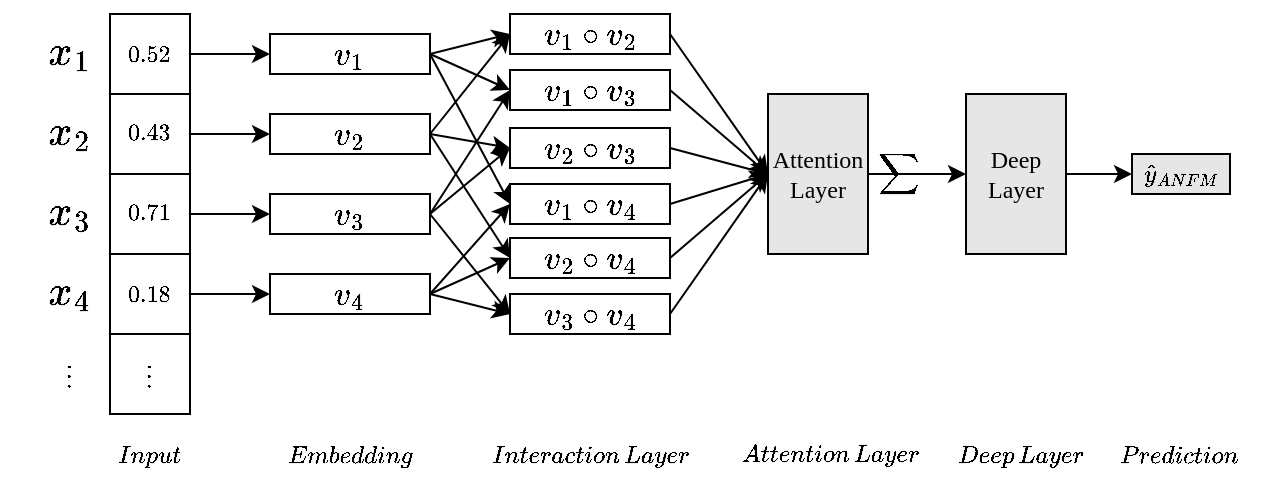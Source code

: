 <mxfile version="16.0.3" type="github">
  <diagram id="26pQuWGznM4Nc8gJCP6m" name="Page-1">
    <mxGraphModel dx="861" dy="432" grid="1" gridSize="10" guides="1" tooltips="1" connect="1" arrows="1" fold="1" page="1" pageScale="1" pageWidth="827" pageHeight="1169" math="1" shadow="0">
      <root>
        <mxCell id="0" />
        <mxCell id="1" parent="0" />
        <mxCell id="oOmBWD5v_Np9IudHWEEX-62" value="&lt;font style=&quot;font-size: 12px&quot;&gt;$$\sum&amp;nbsp;$$&lt;/font&gt;" style="rounded=0;whiteSpace=wrap;html=1;dashed=1;strokeColor=none;fillColor=none;" vertex="1" parent="1">
          <mxGeometry x="499" y="305" width="30" height="30" as="geometry" />
        </mxCell>
        <mxCell id="oOmBWD5v_Np9IudHWEEX-3" value="&lt;font style=&quot;font-size: 18px&quot;&gt;$$x_1$$&lt;/font&gt;" style="rounded=0;whiteSpace=wrap;html=1;dashed=1;strokeColor=none;fillColor=none;" vertex="1" parent="1">
          <mxGeometry x="80" y="240" width="40" height="40" as="geometry" />
        </mxCell>
        <mxCell id="oOmBWD5v_Np9IudHWEEX-13" style="edgeStyle=orthogonalEdgeStyle;rounded=0;orthogonalLoop=1;jettySize=auto;html=1;entryX=0;entryY=0.5;entryDx=0;entryDy=0;fontSize=18;" edge="1" parent="1" source="oOmBWD5v_Np9IudHWEEX-1" target="oOmBWD5v_Np9IudHWEEX-12">
          <mxGeometry relative="1" as="geometry" />
        </mxCell>
        <mxCell id="oOmBWD5v_Np9IudHWEEX-1" value="&lt;font style=&quot;font-size: 10px&quot;&gt;$$0.52$$&lt;/font&gt;" style="rounded=0;whiteSpace=wrap;html=1;fillColor=none;" vertex="1" parent="1">
          <mxGeometry x="120" y="240" width="40" height="40" as="geometry" />
        </mxCell>
        <mxCell id="oOmBWD5v_Np9IudHWEEX-4" value="&lt;font style=&quot;font-size: 18px&quot;&gt;$$x_2$$&lt;/font&gt;" style="rounded=0;whiteSpace=wrap;html=1;dashed=1;strokeColor=none;fillColor=none;" vertex="1" parent="1">
          <mxGeometry x="80" y="280" width="40" height="40" as="geometry" />
        </mxCell>
        <mxCell id="oOmBWD5v_Np9IudHWEEX-23" style="edgeStyle=orthogonalEdgeStyle;rounded=0;orthogonalLoop=1;jettySize=auto;html=1;entryX=0;entryY=0.5;entryDx=0;entryDy=0;fontSize=14;" edge="1" parent="1" source="oOmBWD5v_Np9IudHWEEX-5" target="oOmBWD5v_Np9IudHWEEX-16">
          <mxGeometry relative="1" as="geometry" />
        </mxCell>
        <mxCell id="oOmBWD5v_Np9IudHWEEX-5" value="&lt;font style=&quot;font-size: 10px&quot;&gt;$$0.43$$&lt;/font&gt;" style="rounded=0;whiteSpace=wrap;html=1;fillColor=none;" vertex="1" parent="1">
          <mxGeometry x="120" y="280" width="40" height="40" as="geometry" />
        </mxCell>
        <mxCell id="oOmBWD5v_Np9IudHWEEX-6" value="&lt;font style=&quot;font-size: 18px&quot;&gt;$$x_3$$&lt;/font&gt;" style="rounded=0;whiteSpace=wrap;html=1;dashed=1;strokeColor=none;fillColor=none;" vertex="1" parent="1">
          <mxGeometry x="80" y="320" width="40" height="40" as="geometry" />
        </mxCell>
        <mxCell id="oOmBWD5v_Np9IudHWEEX-24" style="edgeStyle=orthogonalEdgeStyle;rounded=0;orthogonalLoop=1;jettySize=auto;html=1;entryX=0;entryY=0.5;entryDx=0;entryDy=0;fontSize=14;" edge="1" parent="1" source="oOmBWD5v_Np9IudHWEEX-7" target="oOmBWD5v_Np9IudHWEEX-17">
          <mxGeometry relative="1" as="geometry" />
        </mxCell>
        <mxCell id="oOmBWD5v_Np9IudHWEEX-7" value="&lt;font style=&quot;font-size: 10px&quot;&gt;$$0.71$$&lt;/font&gt;" style="rounded=0;whiteSpace=wrap;html=1;fillColor=none;" vertex="1" parent="1">
          <mxGeometry x="120" y="320" width="40" height="40" as="geometry" />
        </mxCell>
        <mxCell id="oOmBWD5v_Np9IudHWEEX-8" value="&lt;font style=&quot;font-size: 18px&quot;&gt;$$x_4$$&lt;/font&gt;" style="rounded=0;whiteSpace=wrap;html=1;dashed=1;strokeColor=none;fillColor=none;" vertex="1" parent="1">
          <mxGeometry x="80" y="360" width="40" height="40" as="geometry" />
        </mxCell>
        <mxCell id="oOmBWD5v_Np9IudHWEEX-25" style="edgeStyle=orthogonalEdgeStyle;rounded=0;orthogonalLoop=1;jettySize=auto;html=1;entryX=0;entryY=0.5;entryDx=0;entryDy=0;fontSize=14;" edge="1" parent="1" source="oOmBWD5v_Np9IudHWEEX-9" target="oOmBWD5v_Np9IudHWEEX-18">
          <mxGeometry relative="1" as="geometry" />
        </mxCell>
        <mxCell id="oOmBWD5v_Np9IudHWEEX-9" value="&lt;font style=&quot;font-size: 10px&quot;&gt;$$0.18$$&lt;/font&gt;" style="rounded=0;whiteSpace=wrap;html=1;fillColor=none;" vertex="1" parent="1">
          <mxGeometry x="120" y="360" width="40" height="40" as="geometry" />
        </mxCell>
        <mxCell id="oOmBWD5v_Np9IudHWEEX-10" value="&lt;span style=&quot;font-size: 10px&quot;&gt;$$&amp;nbsp;\vdots&amp;nbsp;$$&lt;/span&gt;" style="rounded=0;whiteSpace=wrap;html=1;dashed=1;strokeColor=none;fillColor=none;" vertex="1" parent="1">
          <mxGeometry x="80" y="400" width="40" height="40" as="geometry" />
        </mxCell>
        <mxCell id="oOmBWD5v_Np9IudHWEEX-11" value="&lt;font style=&quot;font-size: 10px&quot;&gt;$$&amp;nbsp;\vdots&amp;nbsp;$$&lt;/font&gt;" style="rounded=0;whiteSpace=wrap;html=1;fillColor=none;" vertex="1" parent="1">
          <mxGeometry x="120" y="400" width="40" height="40" as="geometry" />
        </mxCell>
        <mxCell id="oOmBWD5v_Np9IudHWEEX-12" value="&lt;font style=&quot;font-size: 14px&quot;&gt;$$v_1$$&lt;/font&gt;" style="rounded=0;whiteSpace=wrap;html=1;fillColor=none;" vertex="1" parent="1">
          <mxGeometry x="200" y="250" width="80" height="20" as="geometry" />
        </mxCell>
        <mxCell id="oOmBWD5v_Np9IudHWEEX-14" value="&lt;font style=&quot;font-size: 14px&quot;&gt;$$v_{1} \circ v_{2}$$&lt;/font&gt;" style="rounded=0;whiteSpace=wrap;html=1;fillColor=none;" vertex="1" parent="1">
          <mxGeometry x="320" y="240" width="80" height="20" as="geometry" />
        </mxCell>
        <mxCell id="oOmBWD5v_Np9IudHWEEX-16" value="&lt;font style=&quot;font-size: 14px&quot;&gt;$$v_2$$&lt;/font&gt;" style="rounded=0;whiteSpace=wrap;html=1;fillColor=none;" vertex="1" parent="1">
          <mxGeometry x="200" y="290" width="80" height="20" as="geometry" />
        </mxCell>
        <mxCell id="oOmBWD5v_Np9IudHWEEX-17" value="&lt;font style=&quot;font-size: 14px&quot;&gt;$$v_3$$&lt;/font&gt;" style="rounded=0;whiteSpace=wrap;html=1;fillColor=none;" vertex="1" parent="1">
          <mxGeometry x="200" y="330" width="80" height="20" as="geometry" />
        </mxCell>
        <mxCell id="oOmBWD5v_Np9IudHWEEX-18" value="&lt;font style=&quot;font-size: 14px&quot;&gt;$$v_4$$&lt;/font&gt;" style="rounded=0;whiteSpace=wrap;html=1;fillColor=none;" vertex="1" parent="1">
          <mxGeometry x="200" y="370" width="80" height="20" as="geometry" />
        </mxCell>
        <mxCell id="oOmBWD5v_Np9IudHWEEX-26" value="&lt;span style=&quot;font-size: 14px&quot;&gt;$$v_{1} \circ v_{3}$$&lt;/span&gt;" style="rounded=0;whiteSpace=wrap;html=1;fillColor=none;" vertex="1" parent="1">
          <mxGeometry x="320" y="268" width="80" height="20" as="geometry" />
        </mxCell>
        <mxCell id="oOmBWD5v_Np9IudHWEEX-27" value="&lt;span style=&quot;font-size: 14px&quot;&gt;$$v_{2} \circ v_{3}$$&lt;/span&gt;" style="rounded=0;whiteSpace=wrap;html=1;fillColor=none;" vertex="1" parent="1">
          <mxGeometry x="320" y="297" width="80" height="20" as="geometry" />
        </mxCell>
        <mxCell id="oOmBWD5v_Np9IudHWEEX-29" value="&lt;font style=&quot;font-size: 14px&quot;&gt;$$v_{1} \circ v_{4}$$&lt;/font&gt;" style="rounded=0;whiteSpace=wrap;html=1;fillColor=none;" vertex="1" parent="1">
          <mxGeometry x="320" y="325" width="80" height="20" as="geometry" />
        </mxCell>
        <mxCell id="oOmBWD5v_Np9IudHWEEX-30" value="&lt;font style=&quot;font-size: 14px&quot;&gt;$$v_{2} \circ v_{4}$$&lt;/font&gt;" style="rounded=0;whiteSpace=wrap;html=1;fillColor=none;" vertex="1" parent="1">
          <mxGeometry x="320" y="352" width="80" height="20" as="geometry" />
        </mxCell>
        <mxCell id="oOmBWD5v_Np9IudHWEEX-31" value="&lt;font style=&quot;font-size: 14px&quot;&gt;$$v_{3} \circ v_{4}$$&lt;/font&gt;" style="rounded=0;whiteSpace=wrap;html=1;fillColor=none;" vertex="1" parent="1">
          <mxGeometry x="320" y="380" width="80" height="20" as="geometry" />
        </mxCell>
        <mxCell id="oOmBWD5v_Np9IudHWEEX-33" value="" style="endArrow=classic;html=1;rounded=0;fontSize=14;exitX=1;exitY=0.5;exitDx=0;exitDy=0;entryX=0;entryY=0.5;entryDx=0;entryDy=0;" edge="1" parent="1" source="oOmBWD5v_Np9IudHWEEX-12" target="oOmBWD5v_Np9IudHWEEX-14">
          <mxGeometry width="50" height="50" relative="1" as="geometry">
            <mxPoint x="300" y="380" as="sourcePoint" />
            <mxPoint x="350" y="330" as="targetPoint" />
          </mxGeometry>
        </mxCell>
        <mxCell id="oOmBWD5v_Np9IudHWEEX-35" value="" style="endArrow=classic;html=1;rounded=0;fontSize=14;exitX=1;exitY=0.5;exitDx=0;exitDy=0;entryX=0;entryY=0.5;entryDx=0;entryDy=0;" edge="1" parent="1" source="oOmBWD5v_Np9IudHWEEX-16" target="oOmBWD5v_Np9IudHWEEX-14">
          <mxGeometry width="50" height="50" relative="1" as="geometry">
            <mxPoint x="290" y="270" as="sourcePoint" />
            <mxPoint x="330" y="290" as="targetPoint" />
          </mxGeometry>
        </mxCell>
        <mxCell id="oOmBWD5v_Np9IudHWEEX-36" value="" style="endArrow=classic;html=1;rounded=0;fontSize=14;exitX=1;exitY=0.5;exitDx=0;exitDy=0;entryX=0;entryY=0.5;entryDx=0;entryDy=0;" edge="1" parent="1" source="oOmBWD5v_Np9IudHWEEX-12" target="oOmBWD5v_Np9IudHWEEX-29">
          <mxGeometry width="50" height="50" relative="1" as="geometry">
            <mxPoint x="290" y="270" as="sourcePoint" />
            <mxPoint x="320" y="320" as="targetPoint" />
          </mxGeometry>
        </mxCell>
        <mxCell id="oOmBWD5v_Np9IudHWEEX-40" value="" style="endArrow=classic;html=1;rounded=0;fontSize=14;entryX=0;entryY=0.5;entryDx=0;entryDy=0;" edge="1" parent="1" target="oOmBWD5v_Np9IudHWEEX-26">
          <mxGeometry width="50" height="50" relative="1" as="geometry">
            <mxPoint x="280" y="260" as="sourcePoint" />
            <mxPoint x="330" y="260" as="targetPoint" />
          </mxGeometry>
        </mxCell>
        <mxCell id="oOmBWD5v_Np9IudHWEEX-41" value="" style="endArrow=classic;html=1;rounded=0;fontSize=14;exitX=1;exitY=0.5;exitDx=0;exitDy=0;entryX=0;entryY=0.5;entryDx=0;entryDy=0;" edge="1" parent="1" source="oOmBWD5v_Np9IudHWEEX-16" target="oOmBWD5v_Np9IudHWEEX-27">
          <mxGeometry width="50" height="50" relative="1" as="geometry">
            <mxPoint x="300" y="280" as="sourcePoint" />
            <mxPoint x="340" y="270" as="targetPoint" />
          </mxGeometry>
        </mxCell>
        <mxCell id="oOmBWD5v_Np9IudHWEEX-42" value="" style="endArrow=classic;html=1;rounded=0;fontSize=14;exitX=1;exitY=0.5;exitDx=0;exitDy=0;entryX=0;entryY=0.5;entryDx=0;entryDy=0;" edge="1" parent="1" source="oOmBWD5v_Np9IudHWEEX-16" target="oOmBWD5v_Np9IudHWEEX-30">
          <mxGeometry width="50" height="50" relative="1" as="geometry">
            <mxPoint x="310" y="290" as="sourcePoint" />
            <mxPoint x="350" y="280" as="targetPoint" />
          </mxGeometry>
        </mxCell>
        <mxCell id="oOmBWD5v_Np9IudHWEEX-43" value="" style="endArrow=classic;html=1;rounded=0;fontSize=14;exitX=1;exitY=0.5;exitDx=0;exitDy=0;entryX=0;entryY=0.5;entryDx=0;entryDy=0;" edge="1" parent="1" source="oOmBWD5v_Np9IudHWEEX-17" target="oOmBWD5v_Np9IudHWEEX-26">
          <mxGeometry width="50" height="50" relative="1" as="geometry">
            <mxPoint x="320" y="300" as="sourcePoint" />
            <mxPoint x="360" y="290" as="targetPoint" />
          </mxGeometry>
        </mxCell>
        <mxCell id="oOmBWD5v_Np9IudHWEEX-44" value="" style="endArrow=classic;html=1;rounded=0;fontSize=14;exitX=1;exitY=0.5;exitDx=0;exitDy=0;entryX=0;entryY=0.5;entryDx=0;entryDy=0;" edge="1" parent="1" source="oOmBWD5v_Np9IudHWEEX-17" target="oOmBWD5v_Np9IudHWEEX-27">
          <mxGeometry width="50" height="50" relative="1" as="geometry">
            <mxPoint x="330" y="310" as="sourcePoint" />
            <mxPoint x="370" y="300" as="targetPoint" />
          </mxGeometry>
        </mxCell>
        <mxCell id="oOmBWD5v_Np9IudHWEEX-45" value="" style="endArrow=classic;html=1;rounded=0;fontSize=14;exitX=1;exitY=0.5;exitDx=0;exitDy=0;entryX=0;entryY=0.5;entryDx=0;entryDy=0;" edge="1" parent="1" source="oOmBWD5v_Np9IudHWEEX-17" target="oOmBWD5v_Np9IudHWEEX-31">
          <mxGeometry width="50" height="50" relative="1" as="geometry">
            <mxPoint x="340" y="320" as="sourcePoint" />
            <mxPoint x="380" y="310" as="targetPoint" />
          </mxGeometry>
        </mxCell>
        <mxCell id="oOmBWD5v_Np9IudHWEEX-46" value="" style="endArrow=classic;html=1;rounded=0;fontSize=14;exitX=1;exitY=0.5;exitDx=0;exitDy=0;entryX=0;entryY=0.5;entryDx=0;entryDy=0;" edge="1" parent="1" source="oOmBWD5v_Np9IudHWEEX-18" target="oOmBWD5v_Np9IudHWEEX-31">
          <mxGeometry width="50" height="50" relative="1" as="geometry">
            <mxPoint x="350" y="330" as="sourcePoint" />
            <mxPoint x="390" y="320" as="targetPoint" />
          </mxGeometry>
        </mxCell>
        <mxCell id="oOmBWD5v_Np9IudHWEEX-47" value="" style="endArrow=classic;html=1;rounded=0;fontSize=14;exitX=1;exitY=0.5;exitDx=0;exitDy=0;entryX=0;entryY=0.5;entryDx=0;entryDy=0;" edge="1" parent="1" source="oOmBWD5v_Np9IudHWEEX-18" target="oOmBWD5v_Np9IudHWEEX-30">
          <mxGeometry width="50" height="50" relative="1" as="geometry">
            <mxPoint x="360" y="340" as="sourcePoint" />
            <mxPoint x="400" y="330" as="targetPoint" />
          </mxGeometry>
        </mxCell>
        <mxCell id="oOmBWD5v_Np9IudHWEEX-48" value="" style="endArrow=classic;html=1;rounded=0;fontSize=14;exitX=1;exitY=0.5;exitDx=0;exitDy=0;entryX=0;entryY=0.5;entryDx=0;entryDy=0;" edge="1" parent="1" source="oOmBWD5v_Np9IudHWEEX-18" target="oOmBWD5v_Np9IudHWEEX-29">
          <mxGeometry width="50" height="50" relative="1" as="geometry">
            <mxPoint x="370" y="350" as="sourcePoint" />
            <mxPoint x="410" y="340" as="targetPoint" />
          </mxGeometry>
        </mxCell>
        <mxCell id="oOmBWD5v_Np9IudHWEEX-50" value="&lt;font style=&quot;font-size: 12px&quot; face=&quot;Times New Roman&quot;&gt;Attention Layer&lt;/font&gt;" style="rounded=0;whiteSpace=wrap;html=1;fillColor=#E6E6E6;" vertex="1" parent="1">
          <mxGeometry x="449" y="280" width="50" height="80" as="geometry" />
        </mxCell>
        <mxCell id="oOmBWD5v_Np9IudHWEEX-52" value="&lt;font style=&quot;font-size: 12px&quot; face=&quot;Times New Roman&quot;&gt;Deep Layer&lt;/font&gt;" style="rounded=0;whiteSpace=wrap;html=1;fillColor=#E6E6E6;" vertex="1" parent="1">
          <mxGeometry x="548" y="280" width="50" height="80" as="geometry" />
        </mxCell>
        <mxCell id="oOmBWD5v_Np9IudHWEEX-53" value="&lt;font face=&quot;Times New Roman&quot;&gt;$$\hat{y}_{ANFM}&amp;nbsp;&lt;br&gt;$$&lt;/font&gt;" style="rounded=0;whiteSpace=wrap;html=1;fillColor=#E6E6E6;" vertex="1" parent="1">
          <mxGeometry x="631" y="310" width="49" height="20" as="geometry" />
        </mxCell>
        <mxCell id="oOmBWD5v_Np9IudHWEEX-54" value="" style="endArrow=classic;html=1;rounded=0;fontSize=14;exitX=1;exitY=0.5;exitDx=0;exitDy=0;entryX=0;entryY=0.5;entryDx=0;entryDy=0;" edge="1" parent="1" source="oOmBWD5v_Np9IudHWEEX-14" target="oOmBWD5v_Np9IudHWEEX-50">
          <mxGeometry width="50" height="50" relative="1" as="geometry">
            <mxPoint x="290" y="270" as="sourcePoint" />
            <mxPoint x="330" y="260" as="targetPoint" />
          </mxGeometry>
        </mxCell>
        <mxCell id="oOmBWD5v_Np9IudHWEEX-55" value="" style="endArrow=classic;html=1;rounded=0;fontSize=14;exitX=1;exitY=0.5;exitDx=0;exitDy=0;entryX=0;entryY=0.5;entryDx=0;entryDy=0;" edge="1" parent="1" source="oOmBWD5v_Np9IudHWEEX-26" target="oOmBWD5v_Np9IudHWEEX-50">
          <mxGeometry width="50" height="50" relative="1" as="geometry">
            <mxPoint x="410" y="260" as="sourcePoint" />
            <mxPoint x="430" y="310" as="targetPoint" />
          </mxGeometry>
        </mxCell>
        <mxCell id="oOmBWD5v_Np9IudHWEEX-56" value="" style="endArrow=classic;html=1;rounded=0;fontSize=14;exitX=1;exitY=0.5;exitDx=0;exitDy=0;entryX=0;entryY=0.5;entryDx=0;entryDy=0;" edge="1" parent="1" source="oOmBWD5v_Np9IudHWEEX-27" target="oOmBWD5v_Np9IudHWEEX-50">
          <mxGeometry width="50" height="50" relative="1" as="geometry">
            <mxPoint x="420" y="270" as="sourcePoint" />
            <mxPoint x="440" y="320" as="targetPoint" />
          </mxGeometry>
        </mxCell>
        <mxCell id="oOmBWD5v_Np9IudHWEEX-57" value="" style="endArrow=classic;html=1;rounded=0;fontSize=14;exitX=1;exitY=0.5;exitDx=0;exitDy=0;entryX=0;entryY=0.5;entryDx=0;entryDy=0;" edge="1" parent="1" source="oOmBWD5v_Np9IudHWEEX-29" target="oOmBWD5v_Np9IudHWEEX-50">
          <mxGeometry width="50" height="50" relative="1" as="geometry">
            <mxPoint x="430" y="280" as="sourcePoint" />
            <mxPoint x="470" y="350" as="targetPoint" />
          </mxGeometry>
        </mxCell>
        <mxCell id="oOmBWD5v_Np9IudHWEEX-58" value="" style="endArrow=classic;html=1;rounded=0;fontSize=14;exitX=1;exitY=0.5;exitDx=0;exitDy=0;entryX=0;entryY=0.5;entryDx=0;entryDy=0;" edge="1" parent="1" source="oOmBWD5v_Np9IudHWEEX-30" target="oOmBWD5v_Np9IudHWEEX-50">
          <mxGeometry width="50" height="50" relative="1" as="geometry">
            <mxPoint x="440" y="290" as="sourcePoint" />
            <mxPoint x="480" y="360" as="targetPoint" />
          </mxGeometry>
        </mxCell>
        <mxCell id="oOmBWD5v_Np9IudHWEEX-59" value="" style="endArrow=classic;html=1;rounded=0;fontSize=14;exitX=1;exitY=0.5;exitDx=0;exitDy=0;entryX=0;entryY=0.5;entryDx=0;entryDy=0;" edge="1" parent="1" source="oOmBWD5v_Np9IudHWEEX-31" target="oOmBWD5v_Np9IudHWEEX-50">
          <mxGeometry width="50" height="50" relative="1" as="geometry">
            <mxPoint x="400" y="250" as="sourcePoint" />
            <mxPoint x="440" y="320" as="targetPoint" />
          </mxGeometry>
        </mxCell>
        <mxCell id="oOmBWD5v_Np9IudHWEEX-60" value="" style="endArrow=classic;html=1;rounded=0;fontSize=14;exitX=1;exitY=0.5;exitDx=0;exitDy=0;entryX=0;entryY=0.5;entryDx=0;entryDy=0;startArrow=none;" edge="1" parent="1" source="oOmBWD5v_Np9IudHWEEX-50" target="oOmBWD5v_Np9IudHWEEX-52">
          <mxGeometry width="50" height="50" relative="1" as="geometry">
            <mxPoint x="419" y="260" as="sourcePoint" />
            <mxPoint x="459" y="330" as="targetPoint" />
          </mxGeometry>
        </mxCell>
        <mxCell id="oOmBWD5v_Np9IudHWEEX-61" value="" style="endArrow=classic;html=1;rounded=0;fontSize=14;exitX=1;exitY=0.5;exitDx=0;exitDy=0;entryX=0;entryY=0.5;entryDx=0;entryDy=0;" edge="1" parent="1" source="oOmBWD5v_Np9IudHWEEX-52" target="oOmBWD5v_Np9IudHWEEX-53">
          <mxGeometry width="50" height="50" relative="1" as="geometry">
            <mxPoint x="438" y="270" as="sourcePoint" />
            <mxPoint x="478" y="340" as="targetPoint" />
          </mxGeometry>
        </mxCell>
        <mxCell id="oOmBWD5v_Np9IudHWEEX-64" value="&lt;font face=&quot;Times New Roman&quot; style=&quot;font-size: 12px&quot;&gt;$$Embedding$$&lt;/font&gt;" style="rounded=0;whiteSpace=wrap;html=1;dashed=1;strokeColor=none;fillColor=none;fontStyle=0" vertex="1" parent="1">
          <mxGeometry x="200" y="440" width="80" height="40" as="geometry" />
        </mxCell>
        <mxCell id="oOmBWD5v_Np9IudHWEEX-68" value="&lt;font face=&quot;Times New Roman&quot; style=&quot;font-size: 12px&quot;&gt;$$Attention\, Layer$$&lt;/font&gt;" style="rounded=0;whiteSpace=wrap;html=1;dashed=1;strokeColor=none;fillColor=none;fontStyle=0" vertex="1" parent="1">
          <mxGeometry x="430" y="440" width="100" height="40" as="geometry" />
        </mxCell>
        <mxCell id="oOmBWD5v_Np9IudHWEEX-69" value="&lt;font face=&quot;Times New Roman&quot; style=&quot;font-size: 12px&quot;&gt;$$Deep\, Layer$$&lt;/font&gt;" style="rounded=0;whiteSpace=wrap;html=1;dashed=1;strokeColor=none;fillColor=none;fontStyle=0" vertex="1" parent="1">
          <mxGeometry x="530" y="440" width="90" height="40" as="geometry" />
        </mxCell>
        <mxCell id="oOmBWD5v_Np9IudHWEEX-70" value="&lt;font face=&quot;Times New Roman&quot; style=&quot;font-size: 12px&quot;&gt;$$Prediction$$&lt;/font&gt;" style="rounded=0;whiteSpace=wrap;html=1;dashed=1;strokeColor=none;fillColor=none;fontStyle=0" vertex="1" parent="1">
          <mxGeometry x="620" y="440" width="70" height="40" as="geometry" />
        </mxCell>
        <mxCell id="oOmBWD5v_Np9IudHWEEX-71" value="&lt;font face=&quot;Times New Roman&quot; style=&quot;font-size: 12px&quot;&gt;$$Input$$&lt;/font&gt;" style="rounded=0;whiteSpace=wrap;html=1;dashed=1;strokeColor=none;fillColor=none;fontStyle=0" vertex="1" parent="1">
          <mxGeometry x="100" y="440" width="80" height="40" as="geometry" />
        </mxCell>
        <mxCell id="oOmBWD5v_Np9IudHWEEX-72" value="&lt;font face=&quot;Times New Roman&quot; style=&quot;font-size: 12px&quot;&gt;$$Interaction\, Layer$$&lt;/font&gt;" style="rounded=0;whiteSpace=wrap;html=1;dashed=1;strokeColor=none;fillColor=none;fontStyle=0" vertex="1" parent="1">
          <mxGeometry x="310" y="440" width="100" height="40" as="geometry" />
        </mxCell>
      </root>
    </mxGraphModel>
  </diagram>
</mxfile>
